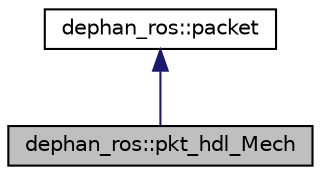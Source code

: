 digraph "dephan_ros::pkt_hdl_Mech"
{
 // LATEX_PDF_SIZE
  edge [fontname="Helvetica",fontsize="10",labelfontname="Helvetica",labelfontsize="10"];
  node [fontname="Helvetica",fontsize="10",shape=record];
  Node1 [label="dephan_ros::pkt_hdl_Mech",height=0.2,width=0.4,color="black", fillcolor="grey75", style="filled", fontcolor="black",tooltip=" "];
  Node2 -> Node1 [dir="back",color="midnightblue",fontsize="10",style="solid",fontname="Helvetica"];
  Node2 [label="dephan_ros::packet",height=0.2,width=0.4,color="black", fillcolor="white", style="filled",URL="$structdephan__ros_1_1packet.html",tooltip=" "];
}
